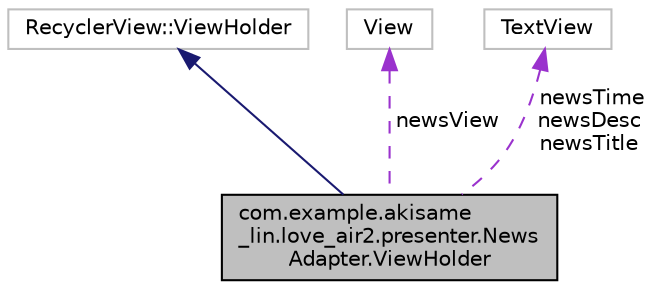 digraph "com.example.akisame_lin.love_air2.presenter.NewsAdapter.ViewHolder"
{
 // LATEX_PDF_SIZE
  edge [fontname="Helvetica",fontsize="10",labelfontname="Helvetica",labelfontsize="10"];
  node [fontname="Helvetica",fontsize="10",shape=record];
  Node2 [label="com.example.akisame\l_lin.love_air2.presenter.News\lAdapter.ViewHolder",height=0.2,width=0.4,color="black", fillcolor="grey75", style="filled", fontcolor="black",tooltip=" "];
  Node3 -> Node2 [dir="back",color="midnightblue",fontsize="10",style="solid"];
  Node3 [label="RecyclerView::ViewHolder",height=0.2,width=0.4,color="grey75", fillcolor="white", style="filled",tooltip=" "];
  Node4 -> Node2 [dir="back",color="darkorchid3",fontsize="10",style="dashed",label=" newsView" ];
  Node4 [label="View",height=0.2,width=0.4,color="grey75", fillcolor="white", style="filled",tooltip=" "];
  Node5 -> Node2 [dir="back",color="darkorchid3",fontsize="10",style="dashed",label=" newsTime\nnewsDesc\nnewsTitle" ];
  Node5 [label="TextView",height=0.2,width=0.4,color="grey75", fillcolor="white", style="filled",tooltip=" "];
}
